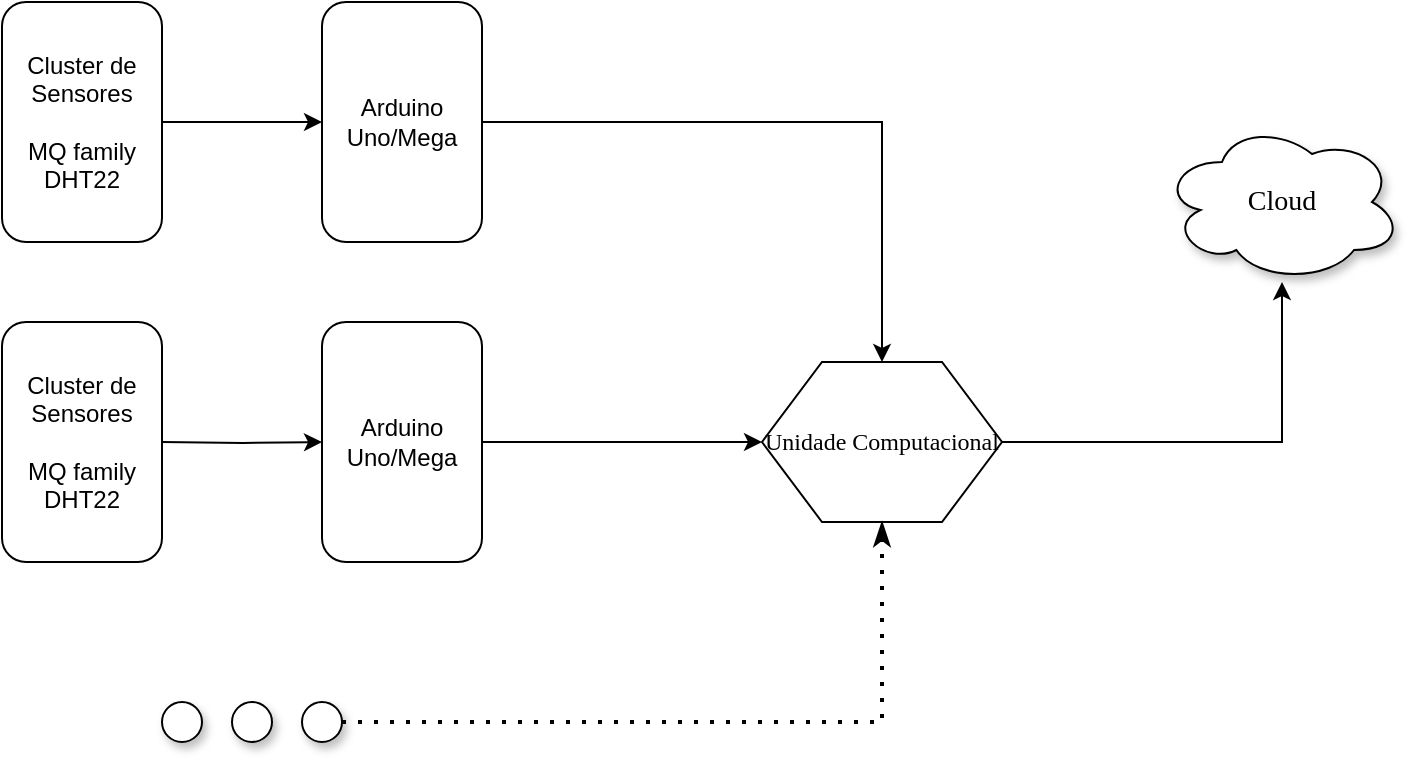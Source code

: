 <mxfile version="20.0.4" type="device"><diagram name="Page-1" id="8ce9d11a-91a2-4d17-14d8-a56ed91bf033"><mxGraphModel dx="1581" dy="939" grid="1" gridSize="10" guides="1" tooltips="1" connect="1" arrows="1" fold="1" page="1" pageScale="1" pageWidth="1100" pageHeight="850" background="none" math="0" shadow="0"><root><mxCell id="0"/><mxCell id="1" parent="0"/><mxCell id="17ea667e15c223fc-16" value="Unidade Computacional" style="shape=hexagon;perimeter=hexagonPerimeter;whiteSpace=wrap;html=1;rounded=0;shadow=0;labelBackgroundColor=none;strokeWidth=1;fontFamily=Verdana;fontSize=12;align=center;" parent="1" vertex="1"><mxGeometry x="420" y="340" width="120" height="80" as="geometry"/></mxCell><mxCell id="_UGPtXg6ybdCXj4RAAW7-3" value="" style="edgeStyle=orthogonalEdgeStyle;rounded=0;orthogonalLoop=1;jettySize=auto;html=1;" edge="1" parent="1" source="_UGPtXg6ybdCXj4RAAW7-1" target="_UGPtXg6ybdCXj4RAAW7-2"><mxGeometry relative="1" as="geometry"/></mxCell><mxCell id="_UGPtXg6ybdCXj4RAAW7-1" value="Cluster&amp;nbsp;de Sensores&lt;br&gt;&lt;br&gt;MQ family&lt;br&gt;DHT22" style="rounded=1;whiteSpace=wrap;html=1;" vertex="1" parent="1"><mxGeometry x="40" y="160" width="80" height="120" as="geometry"/></mxCell><mxCell id="_UGPtXg6ybdCXj4RAAW7-13" value="" style="edgeStyle=orthogonalEdgeStyle;rounded=0;orthogonalLoop=1;jettySize=auto;html=1;entryX=0.5;entryY=0;entryDx=0;entryDy=0;" edge="1" parent="1" source="_UGPtXg6ybdCXj4RAAW7-2" target="17ea667e15c223fc-16"><mxGeometry x="-0.5" relative="1" as="geometry"><mxPoint as="offset"/></mxGeometry></mxCell><mxCell id="_UGPtXg6ybdCXj4RAAW7-2" value="Arduino Uno/Mega" style="rounded=1;whiteSpace=wrap;html=1;" vertex="1" parent="1"><mxGeometry x="200" y="160" width="80" height="120" as="geometry"/></mxCell><mxCell id="_UGPtXg6ybdCXj4RAAW7-4" value="" style="edgeStyle=orthogonalEdgeStyle;rounded=0;orthogonalLoop=1;jettySize=auto;html=1;" edge="1" parent="1" target="_UGPtXg6ybdCXj4RAAW7-6"><mxGeometry relative="1" as="geometry"><mxPoint x="120" y="380" as="sourcePoint"/></mxGeometry></mxCell><mxCell id="_UGPtXg6ybdCXj4RAAW7-14" style="edgeStyle=orthogonalEdgeStyle;rounded=0;orthogonalLoop=1;jettySize=auto;html=1;exitX=1;exitY=0.5;exitDx=0;exitDy=0;entryX=0;entryY=0.5;entryDx=0;entryDy=0;" edge="1" parent="1" source="_UGPtXg6ybdCXj4RAAW7-6" target="17ea667e15c223fc-16"><mxGeometry relative="1" as="geometry"><Array as="points"/></mxGeometry></mxCell><mxCell id="_UGPtXg6ybdCXj4RAAW7-6" value="Arduino Uno/Mega" style="rounded=1;whiteSpace=wrap;html=1;" vertex="1" parent="1"><mxGeometry x="200" y="320" width="80" height="120" as="geometry"/></mxCell><mxCell id="_UGPtXg6ybdCXj4RAAW7-7" value="Cluster&amp;nbsp;de Sensores&lt;br&gt;&lt;br&gt;MQ family&lt;br&gt;DHT22" style="rounded=1;whiteSpace=wrap;html=1;" vertex="1" parent="1"><mxGeometry x="40" y="320" width="80" height="120" as="geometry"/></mxCell><mxCell id="_UGPtXg6ybdCXj4RAAW7-26" value="" style="ellipse;whiteSpace=wrap;html=1;aspect=fixed;shadow=1;" vertex="1" parent="1"><mxGeometry x="120" y="510" width="20" height="20" as="geometry"/></mxCell><mxCell id="_UGPtXg6ybdCXj4RAAW7-27" value="" style="ellipse;whiteSpace=wrap;html=1;aspect=fixed;shadow=1;" vertex="1" parent="1"><mxGeometry x="155" y="510" width="20" height="20" as="geometry"/></mxCell><mxCell id="_UGPtXg6ybdCXj4RAAW7-28" value="" style="ellipse;whiteSpace=wrap;html=1;aspect=fixed;shadow=1;" vertex="1" parent="1"><mxGeometry x="190" y="510" width="20" height="20" as="geometry"/></mxCell><mxCell id="_UGPtXg6ybdCXj4RAAW7-29" value="" style="endArrow=classicThin;dashed=1;html=1;dashPattern=1 3;strokeWidth=2;rounded=0;exitX=1;exitY=0.5;exitDx=0;exitDy=0;entryX=0.5;entryY=1;entryDx=0;entryDy=0;endFill=1;" edge="1" parent="1" source="_UGPtXg6ybdCXj4RAAW7-28" target="17ea667e15c223fc-16"><mxGeometry width="50" height="50" relative="1" as="geometry"><mxPoint x="590" y="490" as="sourcePoint"/><mxPoint x="640" y="440" as="targetPoint"/><Array as="points"><mxPoint x="480" y="520"/></Array></mxGeometry></mxCell><mxCell id="_UGPtXg6ybdCXj4RAAW7-33" value="" style="endArrow=classic;html=1;rounded=0;fontFamily=Verdana;fontSize=14;exitX=1;exitY=0.5;exitDx=0;exitDy=0;" edge="1" parent="1" source="17ea667e15c223fc-16"><mxGeometry width="50" height="50" relative="1" as="geometry"><mxPoint x="590" y="350" as="sourcePoint"/><mxPoint x="680" y="300" as="targetPoint"/><Array as="points"><mxPoint x="680" y="380"/></Array></mxGeometry></mxCell><mxCell id="_UGPtXg6ybdCXj4RAAW7-34" value="Cloud" style="ellipse;shape=cloud;whiteSpace=wrap;html=1;shadow=1;fontFamily=Verdana;fontSize=14;" vertex="1" parent="1"><mxGeometry x="620" y="220" width="120" height="80" as="geometry"/></mxCell></root></mxGraphModel></diagram></mxfile>